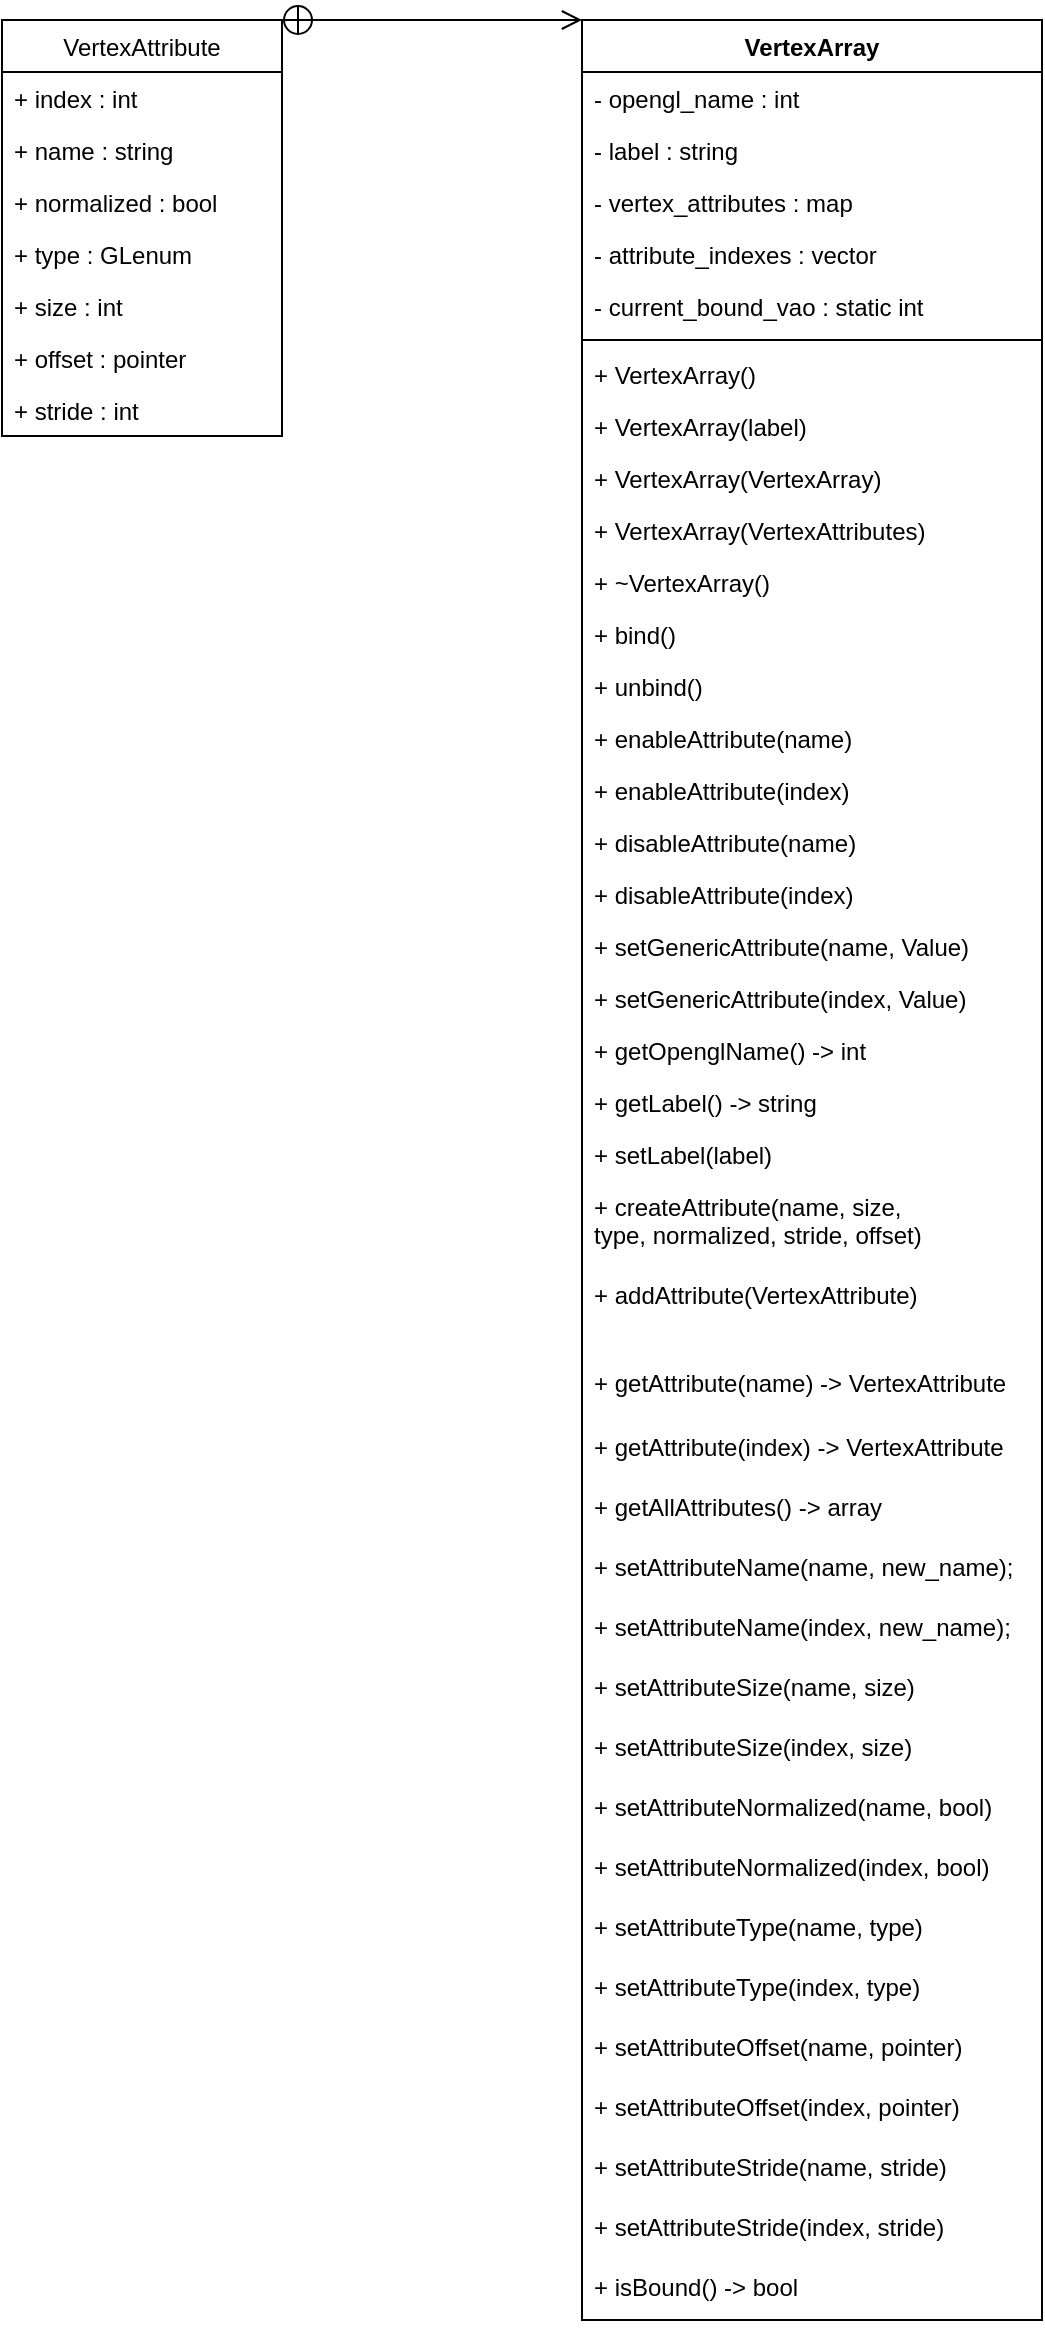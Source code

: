 <mxfile version="14.6.13" type="device"><diagram id="tp9TOQHo8ynzCfSKUBEH" name="Page-1"><mxGraphModel dx="1086" dy="966" grid="1" gridSize="10" guides="1" tooltips="1" connect="1" arrows="1" fold="1" page="1" pageScale="1" pageWidth="850" pageHeight="1100" math="0" shadow="0"><root><mxCell id="0"/><mxCell id="1" parent="0"/><mxCell id="wxNwsCmOiYDU17LzwugZ-1" value="VertexArray" style="swimlane;fontStyle=1;align=center;verticalAlign=top;childLayout=stackLayout;horizontal=1;startSize=26;horizontalStack=0;resizeParent=1;resizeParentMax=0;resizeLast=0;collapsible=1;marginBottom=0;" parent="1" vertex="1"><mxGeometry x="330" y="24" width="230" height="1150" as="geometry"/></mxCell><mxCell id="wxNwsCmOiYDU17LzwugZ-2" value="- opengl_name : int" style="text;strokeColor=none;fillColor=none;align=left;verticalAlign=top;spacingLeft=4;spacingRight=4;overflow=hidden;rotatable=0;points=[[0,0.5],[1,0.5]];portConstraint=eastwest;" parent="wxNwsCmOiYDU17LzwugZ-1" vertex="1"><mxGeometry y="26" width="230" height="26" as="geometry"/></mxCell><mxCell id="wxNwsCmOiYDU17LzwugZ-35" value="- label : string" style="text;strokeColor=none;fillColor=none;align=left;verticalAlign=top;spacingLeft=4;spacingRight=4;overflow=hidden;rotatable=0;points=[[0,0.5],[1,0.5]];portConstraint=eastwest;" parent="wxNwsCmOiYDU17LzwugZ-1" vertex="1"><mxGeometry y="52" width="230" height="26" as="geometry"/></mxCell><mxCell id="wxNwsCmOiYDU17LzwugZ-14" value="- vertex_attributes : map" style="text;strokeColor=none;fillColor=none;align=left;verticalAlign=top;spacingLeft=4;spacingRight=4;overflow=hidden;rotatable=0;points=[[0,0.5],[1,0.5]];portConstraint=eastwest;" parent="wxNwsCmOiYDU17LzwugZ-1" vertex="1"><mxGeometry y="78" width="230" height="26" as="geometry"/></mxCell><mxCell id="wxNwsCmOiYDU17LzwugZ-21" value="- attribute_indexes : vector" style="text;strokeColor=none;fillColor=none;align=left;verticalAlign=top;spacingLeft=4;spacingRight=4;overflow=hidden;rotatable=0;points=[[0,0.5],[1,0.5]];portConstraint=eastwest;" parent="wxNwsCmOiYDU17LzwugZ-1" vertex="1"><mxGeometry y="104" width="230" height="26" as="geometry"/></mxCell><mxCell id="uDHQGAL9mSh3kBEKLIo0-1" value="- current_bound_vao : static int" style="text;strokeColor=none;fillColor=none;align=left;verticalAlign=top;spacingLeft=4;spacingRight=4;overflow=hidden;rotatable=0;points=[[0,0.5],[1,0.5]];portConstraint=eastwest;" vertex="1" parent="wxNwsCmOiYDU17LzwugZ-1"><mxGeometry y="130" width="230" height="26" as="geometry"/></mxCell><mxCell id="wxNwsCmOiYDU17LzwugZ-3" value="" style="line;strokeWidth=1;fillColor=none;align=left;verticalAlign=middle;spacingTop=-1;spacingLeft=3;spacingRight=3;rotatable=0;labelPosition=right;points=[];portConstraint=eastwest;" parent="wxNwsCmOiYDU17LzwugZ-1" vertex="1"><mxGeometry y="156" width="230" height="8" as="geometry"/></mxCell><mxCell id="wxNwsCmOiYDU17LzwugZ-4" value="+ VertexArray()" style="text;strokeColor=none;fillColor=none;align=left;verticalAlign=top;spacingLeft=4;spacingRight=4;overflow=hidden;rotatable=0;points=[[0,0.5],[1,0.5]];portConstraint=eastwest;" parent="wxNwsCmOiYDU17LzwugZ-1" vertex="1"><mxGeometry y="164" width="230" height="26" as="geometry"/></mxCell><mxCell id="wxNwsCmOiYDU17LzwugZ-12" value="+ VertexArray(label)" style="text;strokeColor=none;fillColor=none;align=left;verticalAlign=top;spacingLeft=4;spacingRight=4;overflow=hidden;rotatable=0;points=[[0,0.5],[1,0.5]];portConstraint=eastwest;" parent="wxNwsCmOiYDU17LzwugZ-1" vertex="1"><mxGeometry y="190" width="230" height="26" as="geometry"/></mxCell><mxCell id="wxNwsCmOiYDU17LzwugZ-13" value="+ VertexArray(VertexArray)" style="text;strokeColor=none;fillColor=none;align=left;verticalAlign=top;spacingLeft=4;spacingRight=4;overflow=hidden;rotatable=0;points=[[0,0.5],[1,0.5]];portConstraint=eastwest;" parent="wxNwsCmOiYDU17LzwugZ-1" vertex="1"><mxGeometry y="216" width="230" height="26" as="geometry"/></mxCell><mxCell id="wxNwsCmOiYDU17LzwugZ-49" value="+ VertexArray(VertexAttributes)" style="text;strokeColor=none;fillColor=none;align=left;verticalAlign=top;spacingLeft=4;spacingRight=4;overflow=hidden;rotatable=0;points=[[0,0.5],[1,0.5]];portConstraint=eastwest;" parent="wxNwsCmOiYDU17LzwugZ-1" vertex="1"><mxGeometry y="242" width="230" height="26" as="geometry"/></mxCell><mxCell id="wxNwsCmOiYDU17LzwugZ-48" value="+ ~VertexArray()" style="text;strokeColor=none;fillColor=none;align=left;verticalAlign=top;spacingLeft=4;spacingRight=4;overflow=hidden;rotatable=0;points=[[0,0.5],[1,0.5]];portConstraint=eastwest;" parent="wxNwsCmOiYDU17LzwugZ-1" vertex="1"><mxGeometry y="268" width="230" height="26" as="geometry"/></mxCell><mxCell id="wxNwsCmOiYDU17LzwugZ-16" value="+ bind()" style="text;strokeColor=none;fillColor=none;align=left;verticalAlign=top;spacingLeft=4;spacingRight=4;overflow=hidden;rotatable=0;points=[[0,0.5],[1,0.5]];portConstraint=eastwest;" parent="wxNwsCmOiYDU17LzwugZ-1" vertex="1"><mxGeometry y="294" width="230" height="26" as="geometry"/></mxCell><mxCell id="QrTDtRnugFCGmxe31G3d-4" value="+ unbind()" style="text;strokeColor=none;fillColor=none;align=left;verticalAlign=top;spacingLeft=4;spacingRight=4;overflow=hidden;rotatable=0;points=[[0,0.5],[1,0.5]];portConstraint=eastwest;" parent="wxNwsCmOiYDU17LzwugZ-1" vertex="1"><mxGeometry y="320" width="230" height="26" as="geometry"/></mxCell><mxCell id="wxNwsCmOiYDU17LzwugZ-17" value="+ enableAttribute(name)" style="text;strokeColor=none;fillColor=none;align=left;verticalAlign=top;spacingLeft=4;spacingRight=4;overflow=hidden;rotatable=0;points=[[0,0.5],[1,0.5]];portConstraint=eastwest;" parent="wxNwsCmOiYDU17LzwugZ-1" vertex="1"><mxGeometry y="346" width="230" height="26" as="geometry"/></mxCell><mxCell id="wxNwsCmOiYDU17LzwugZ-18" value="+ enableAttribute(index)" style="text;strokeColor=none;fillColor=none;align=left;verticalAlign=top;spacingLeft=4;spacingRight=4;overflow=hidden;rotatable=0;points=[[0,0.5],[1,0.5]];portConstraint=eastwest;" parent="wxNwsCmOiYDU17LzwugZ-1" vertex="1"><mxGeometry y="372" width="230" height="26" as="geometry"/></mxCell><mxCell id="wxNwsCmOiYDU17LzwugZ-19" value="+ disableAttribute(name)" style="text;strokeColor=none;fillColor=none;align=left;verticalAlign=top;spacingLeft=4;spacingRight=4;overflow=hidden;rotatable=0;points=[[0,0.5],[1,0.5]];portConstraint=eastwest;" parent="wxNwsCmOiYDU17LzwugZ-1" vertex="1"><mxGeometry y="398" width="230" height="26" as="geometry"/></mxCell><mxCell id="wxNwsCmOiYDU17LzwugZ-20" value="+ disableAttribute(index)" style="text;strokeColor=none;fillColor=none;align=left;verticalAlign=top;spacingLeft=4;spacingRight=4;overflow=hidden;rotatable=0;points=[[0,0.5],[1,0.5]];portConstraint=eastwest;" parent="wxNwsCmOiYDU17LzwugZ-1" vertex="1"><mxGeometry y="424" width="230" height="26" as="geometry"/></mxCell><mxCell id="wxNwsCmOiYDU17LzwugZ-22" value="+ setGenericAttribute(name, Value)" style="text;strokeColor=none;fillColor=none;align=left;verticalAlign=top;spacingLeft=4;spacingRight=4;overflow=hidden;rotatable=0;points=[[0,0.5],[1,0.5]];portConstraint=eastwest;" parent="wxNwsCmOiYDU17LzwugZ-1" vertex="1"><mxGeometry y="450" width="230" height="26" as="geometry"/></mxCell><mxCell id="wxNwsCmOiYDU17LzwugZ-23" value="+ setGenericAttribute(index, Value)" style="text;strokeColor=none;fillColor=none;align=left;verticalAlign=top;spacingLeft=4;spacingRight=4;overflow=hidden;rotatable=0;points=[[0,0.5],[1,0.5]];portConstraint=eastwest;" parent="wxNwsCmOiYDU17LzwugZ-1" vertex="1"><mxGeometry y="476" width="230" height="26" as="geometry"/></mxCell><mxCell id="wxNwsCmOiYDU17LzwugZ-24" value="+ getOpenglName() -&gt; int" style="text;strokeColor=none;fillColor=none;align=left;verticalAlign=top;spacingLeft=4;spacingRight=4;overflow=hidden;rotatable=0;points=[[0,0.5],[1,0.5]];portConstraint=eastwest;" parent="wxNwsCmOiYDU17LzwugZ-1" vertex="1"><mxGeometry y="502" width="230" height="26" as="geometry"/></mxCell><mxCell id="wxNwsCmOiYDU17LzwugZ-25" value="+ getLabel() -&gt; string" style="text;strokeColor=none;fillColor=none;align=left;verticalAlign=top;spacingLeft=4;spacingRight=4;overflow=hidden;rotatable=0;points=[[0,0.5],[1,0.5]];portConstraint=eastwest;" parent="wxNwsCmOiYDU17LzwugZ-1" vertex="1"><mxGeometry y="528" width="230" height="26" as="geometry"/></mxCell><mxCell id="wxNwsCmOiYDU17LzwugZ-26" value="+ setLabel(label)" style="text;strokeColor=none;fillColor=none;align=left;verticalAlign=top;spacingLeft=4;spacingRight=4;overflow=hidden;rotatable=0;points=[[0,0.5],[1,0.5]];portConstraint=eastwest;" parent="wxNwsCmOiYDU17LzwugZ-1" vertex="1"><mxGeometry y="554" width="230" height="26" as="geometry"/></mxCell><mxCell id="wxNwsCmOiYDU17LzwugZ-28" value="+ createAttribute(name, size,&#10;type, normalized, stride, offset)" style="text;strokeColor=none;fillColor=none;align=left;verticalAlign=top;spacingLeft=4;spacingRight=4;overflow=hidden;rotatable=0;points=[[0,0.5],[1,0.5]];portConstraint=eastwest;" parent="wxNwsCmOiYDU17LzwugZ-1" vertex="1"><mxGeometry y="580" width="230" height="44" as="geometry"/></mxCell><mxCell id="iRfuHlLfyWCNDq7AXxKX-2" value="+ addAttribute(VertexAttribute)" style="text;strokeColor=none;fillColor=none;align=left;verticalAlign=top;spacingLeft=4;spacingRight=4;overflow=hidden;rotatable=0;points=[[0,0.5],[1,0.5]];portConstraint=eastwest;" parent="wxNwsCmOiYDU17LzwugZ-1" vertex="1"><mxGeometry y="624" width="230" height="44" as="geometry"/></mxCell><mxCell id="wxNwsCmOiYDU17LzwugZ-51" value="+ getAttribute(name) -&gt; VertexAttribute" style="text;strokeColor=none;fillColor=none;align=left;verticalAlign=top;spacingLeft=4;spacingRight=4;overflow=hidden;rotatable=0;points=[[0,0.5],[1,0.5]];portConstraint=eastwest;" parent="wxNwsCmOiYDU17LzwugZ-1" vertex="1"><mxGeometry y="668" width="230" height="32" as="geometry"/></mxCell><mxCell id="wxNwsCmOiYDU17LzwugZ-52" value="+ getAttribute(index) -&gt; VertexAttribute" style="text;strokeColor=none;fillColor=none;align=left;verticalAlign=top;spacingLeft=4;spacingRight=4;overflow=hidden;rotatable=0;points=[[0,0.5],[1,0.5]];portConstraint=eastwest;" parent="wxNwsCmOiYDU17LzwugZ-1" vertex="1"><mxGeometry y="700" width="230" height="30" as="geometry"/></mxCell><mxCell id="iRfuHlLfyWCNDq7AXxKX-3" value="+ getAllAttributes() -&gt; array" style="text;strokeColor=none;fillColor=none;align=left;verticalAlign=top;spacingLeft=4;spacingRight=4;overflow=hidden;rotatable=0;points=[[0,0.5],[1,0.5]];portConstraint=eastwest;" parent="wxNwsCmOiYDU17LzwugZ-1" vertex="1"><mxGeometry y="730" width="230" height="30" as="geometry"/></mxCell><mxCell id="wxNwsCmOiYDU17LzwugZ-36" value="+ setAttributeName(name, new_name);" style="text;strokeColor=none;fillColor=none;align=left;verticalAlign=top;spacingLeft=4;spacingRight=4;overflow=hidden;rotatable=0;points=[[0,0.5],[1,0.5]];portConstraint=eastwest;" parent="wxNwsCmOiYDU17LzwugZ-1" vertex="1"><mxGeometry y="760" width="230" height="30" as="geometry"/></mxCell><mxCell id="wxNwsCmOiYDU17LzwugZ-42" value="+ setAttributeName(index, new_name);" style="text;strokeColor=none;fillColor=none;align=left;verticalAlign=top;spacingLeft=4;spacingRight=4;overflow=hidden;rotatable=0;points=[[0,0.5],[1,0.5]];portConstraint=eastwest;" parent="wxNwsCmOiYDU17LzwugZ-1" vertex="1"><mxGeometry y="790" width="230" height="30" as="geometry"/></mxCell><mxCell id="wxNwsCmOiYDU17LzwugZ-37" value="+ setAttributeSize(name, size)" style="text;strokeColor=none;fillColor=none;align=left;verticalAlign=top;spacingLeft=4;spacingRight=4;overflow=hidden;rotatable=0;points=[[0,0.5],[1,0.5]];portConstraint=eastwest;" parent="wxNwsCmOiYDU17LzwugZ-1" vertex="1"><mxGeometry y="820" width="230" height="30" as="geometry"/></mxCell><mxCell id="wxNwsCmOiYDU17LzwugZ-43" value="+ setAttributeSize(index, size)" style="text;strokeColor=none;fillColor=none;align=left;verticalAlign=top;spacingLeft=4;spacingRight=4;overflow=hidden;rotatable=0;points=[[0,0.5],[1,0.5]];portConstraint=eastwest;" parent="wxNwsCmOiYDU17LzwugZ-1" vertex="1"><mxGeometry y="850" width="230" height="30" as="geometry"/></mxCell><mxCell id="wxNwsCmOiYDU17LzwugZ-38" value="+ setAttributeNormalized(name, bool)" style="text;strokeColor=none;fillColor=none;align=left;verticalAlign=top;spacingLeft=4;spacingRight=4;overflow=hidden;rotatable=0;points=[[0,0.5],[1,0.5]];portConstraint=eastwest;" parent="wxNwsCmOiYDU17LzwugZ-1" vertex="1"><mxGeometry y="880" width="230" height="30" as="geometry"/></mxCell><mxCell id="wxNwsCmOiYDU17LzwugZ-44" value="+ setAttributeNormalized(index, bool)" style="text;strokeColor=none;fillColor=none;align=left;verticalAlign=top;spacingLeft=4;spacingRight=4;overflow=hidden;rotatable=0;points=[[0,0.5],[1,0.5]];portConstraint=eastwest;" parent="wxNwsCmOiYDU17LzwugZ-1" vertex="1"><mxGeometry y="910" width="230" height="30" as="geometry"/></mxCell><mxCell id="wxNwsCmOiYDU17LzwugZ-39" value="+ setAttributeType(name, type)" style="text;strokeColor=none;fillColor=none;align=left;verticalAlign=top;spacingLeft=4;spacingRight=4;overflow=hidden;rotatable=0;points=[[0,0.5],[1,0.5]];portConstraint=eastwest;" parent="wxNwsCmOiYDU17LzwugZ-1" vertex="1"><mxGeometry y="940" width="230" height="30" as="geometry"/></mxCell><mxCell id="wxNwsCmOiYDU17LzwugZ-45" value="+ setAttributeType(index, type)" style="text;strokeColor=none;fillColor=none;align=left;verticalAlign=top;spacingLeft=4;spacingRight=4;overflow=hidden;rotatable=0;points=[[0,0.5],[1,0.5]];portConstraint=eastwest;" parent="wxNwsCmOiYDU17LzwugZ-1" vertex="1"><mxGeometry y="970" width="230" height="30" as="geometry"/></mxCell><mxCell id="wxNwsCmOiYDU17LzwugZ-40" value="+ setAttributeOffset(name, pointer)" style="text;strokeColor=none;fillColor=none;align=left;verticalAlign=top;spacingLeft=4;spacingRight=4;overflow=hidden;rotatable=0;points=[[0,0.5],[1,0.5]];portConstraint=eastwest;" parent="wxNwsCmOiYDU17LzwugZ-1" vertex="1"><mxGeometry y="1000" width="230" height="30" as="geometry"/></mxCell><mxCell id="wxNwsCmOiYDU17LzwugZ-46" value="+ setAttributeOffset(index, pointer)" style="text;strokeColor=none;fillColor=none;align=left;verticalAlign=top;spacingLeft=4;spacingRight=4;overflow=hidden;rotatable=0;points=[[0,0.5],[1,0.5]];portConstraint=eastwest;" parent="wxNwsCmOiYDU17LzwugZ-1" vertex="1"><mxGeometry y="1030" width="230" height="30" as="geometry"/></mxCell><mxCell id="wxNwsCmOiYDU17LzwugZ-41" value="+ setAttributeStride(name, stride)" style="text;strokeColor=none;fillColor=none;align=left;verticalAlign=top;spacingLeft=4;spacingRight=4;overflow=hidden;rotatable=0;points=[[0,0.5],[1,0.5]];portConstraint=eastwest;" parent="wxNwsCmOiYDU17LzwugZ-1" vertex="1"><mxGeometry y="1060" width="230" height="30" as="geometry"/></mxCell><mxCell id="wxNwsCmOiYDU17LzwugZ-47" value="+ setAttributeStride(index, stride)" style="text;strokeColor=none;fillColor=none;align=left;verticalAlign=top;spacingLeft=4;spacingRight=4;overflow=hidden;rotatable=0;points=[[0,0.5],[1,0.5]];portConstraint=eastwest;" parent="wxNwsCmOiYDU17LzwugZ-1" vertex="1"><mxGeometry y="1090" width="230" height="30" as="geometry"/></mxCell><mxCell id="QrTDtRnugFCGmxe31G3d-2" value="+ isBound() -&gt; bool" style="text;strokeColor=none;fillColor=none;align=left;verticalAlign=top;spacingLeft=4;spacingRight=4;overflow=hidden;rotatable=0;points=[[0,0.5],[1,0.5]];portConstraint=eastwest;" parent="wxNwsCmOiYDU17LzwugZ-1" vertex="1"><mxGeometry y="1120" width="230" height="30" as="geometry"/></mxCell><mxCell id="wxNwsCmOiYDU17LzwugZ-5" value="VertexAttribute" style="swimlane;fontStyle=0;childLayout=stackLayout;horizontal=1;startSize=26;fillColor=none;horizontalStack=0;resizeParent=1;resizeParentMax=0;resizeLast=0;collapsible=1;marginBottom=0;" parent="1" vertex="1"><mxGeometry x="40" y="24" width="140" height="208" as="geometry"/></mxCell><mxCell id="wxNwsCmOiYDU17LzwugZ-6" value="+ index : int" style="text;strokeColor=none;fillColor=none;align=left;verticalAlign=top;spacingLeft=4;spacingRight=4;overflow=hidden;rotatable=0;points=[[0,0.5],[1,0.5]];portConstraint=eastwest;" parent="wxNwsCmOiYDU17LzwugZ-5" vertex="1"><mxGeometry y="26" width="140" height="26" as="geometry"/></mxCell><mxCell id="wxNwsCmOiYDU17LzwugZ-7" value="+ name : string" style="text;strokeColor=none;fillColor=none;align=left;verticalAlign=top;spacingLeft=4;spacingRight=4;overflow=hidden;rotatable=0;points=[[0,0.5],[1,0.5]];portConstraint=eastwest;" parent="wxNwsCmOiYDU17LzwugZ-5" vertex="1"><mxGeometry y="52" width="140" height="26" as="geometry"/></mxCell><mxCell id="wxNwsCmOiYDU17LzwugZ-29" value="+ normalized : bool" style="text;strokeColor=none;fillColor=none;align=left;verticalAlign=top;spacingLeft=4;spacingRight=4;overflow=hidden;rotatable=0;points=[[0,0.5],[1,0.5]];portConstraint=eastwest;" parent="wxNwsCmOiYDU17LzwugZ-5" vertex="1"><mxGeometry y="78" width="140" height="26" as="geometry"/></mxCell><mxCell id="wxNwsCmOiYDU17LzwugZ-30" value="+ type : GLenum" style="text;strokeColor=none;fillColor=none;align=left;verticalAlign=top;spacingLeft=4;spacingRight=4;overflow=hidden;rotatable=0;points=[[0,0.5],[1,0.5]];portConstraint=eastwest;" parent="wxNwsCmOiYDU17LzwugZ-5" vertex="1"><mxGeometry y="104" width="140" height="26" as="geometry"/></mxCell><mxCell id="wxNwsCmOiYDU17LzwugZ-31" value="+ size : int" style="text;strokeColor=none;fillColor=none;align=left;verticalAlign=top;spacingLeft=4;spacingRight=4;overflow=hidden;rotatable=0;points=[[0,0.5],[1,0.5]];portConstraint=eastwest;" parent="wxNwsCmOiYDU17LzwugZ-5" vertex="1"><mxGeometry y="130" width="140" height="26" as="geometry"/></mxCell><mxCell id="wxNwsCmOiYDU17LzwugZ-32" value="+ offset : pointer" style="text;strokeColor=none;fillColor=none;align=left;verticalAlign=top;spacingLeft=4;spacingRight=4;overflow=hidden;rotatable=0;points=[[0,0.5],[1,0.5]];portConstraint=eastwest;" parent="wxNwsCmOiYDU17LzwugZ-5" vertex="1"><mxGeometry y="156" width="140" height="26" as="geometry"/></mxCell><mxCell id="wxNwsCmOiYDU17LzwugZ-33" value="+ stride : int" style="text;strokeColor=none;fillColor=none;align=left;verticalAlign=top;spacingLeft=4;spacingRight=4;overflow=hidden;rotatable=0;points=[[0,0.5],[1,0.5]];portConstraint=eastwest;" parent="wxNwsCmOiYDU17LzwugZ-5" vertex="1"><mxGeometry y="182" width="140" height="26" as="geometry"/></mxCell><mxCell id="wxNwsCmOiYDU17LzwugZ-10" value="" style="endArrow=open;startArrow=circlePlus;endFill=0;startFill=0;endSize=8;html=1;entryX=0;entryY=0;entryDx=0;entryDy=0;exitX=1;exitY=0;exitDx=0;exitDy=0;" parent="1" source="wxNwsCmOiYDU17LzwugZ-5" target="wxNwsCmOiYDU17LzwugZ-1" edge="1"><mxGeometry width="160" relative="1" as="geometry"><mxPoint x="320" y="279" as="sourcePoint"/><mxPoint x="440" y="256" as="targetPoint"/></mxGeometry></mxCell></root></mxGraphModel></diagram></mxfile>